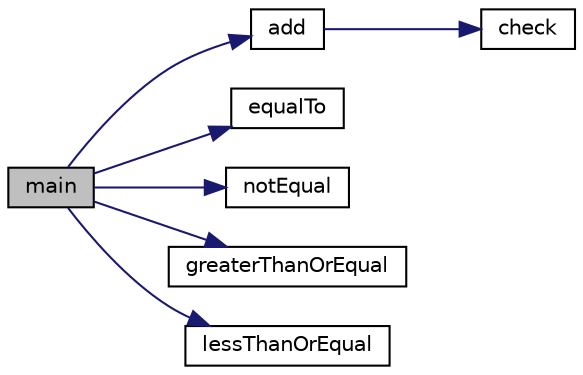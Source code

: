 digraph "main"
{
  edge [fontname="Helvetica",fontsize="10",labelfontname="Helvetica",labelfontsize="10"];
  node [fontname="Helvetica",fontsize="10",shape=record];
  rankdir="LR";
  Node1 [label="main",height=0.2,width=0.4,color="black", fillcolor="grey75", style="filled", fontcolor="black"];
  Node1 -> Node2 [color="midnightblue",fontsize="10",style="solid",fontname="Helvetica"];
  Node2 [label="add",height=0.2,width=0.4,color="black", fillcolor="white", style="filled",URL="$HiTester_8cpp.html#ab1aa54e6e8c6afe839f1b2e1456634b0"];
  Node2 -> Node3 [color="midnightblue",fontsize="10",style="solid",fontname="Helvetica"];
  Node3 [label="check",height=0.2,width=0.4,color="black", fillcolor="white", style="filled",URL="$HiTester_8cpp.html#a50e1d1eacaf36a74c01e52a2d1dd9ecd"];
  Node1 -> Node4 [color="midnightblue",fontsize="10",style="solid",fontname="Helvetica"];
  Node4 [label="equalTo",height=0.2,width=0.4,color="black", fillcolor="white", style="filled",URL="$HiTester_8cpp.html#ade6e4a501f91be609ebec2ff4f53f177"];
  Node1 -> Node5 [color="midnightblue",fontsize="10",style="solid",fontname="Helvetica"];
  Node5 [label="notEqual",height=0.2,width=0.4,color="black", fillcolor="white", style="filled",URL="$HiTester_8cpp.html#a4c5b23015a428515b186958f049fa9ff"];
  Node1 -> Node6 [color="midnightblue",fontsize="10",style="solid",fontname="Helvetica"];
  Node6 [label="greaterThanOrEqual",height=0.2,width=0.4,color="black", fillcolor="white", style="filled",URL="$HiTester_8cpp.html#a9a5f44b0a0b7a897f035c1137b066e16"];
  Node1 -> Node7 [color="midnightblue",fontsize="10",style="solid",fontname="Helvetica"];
  Node7 [label="lessThanOrEqual",height=0.2,width=0.4,color="black", fillcolor="white", style="filled",URL="$HiTester_8cpp.html#a39022c885b9928f13a6c4987dc563b60"];
}
